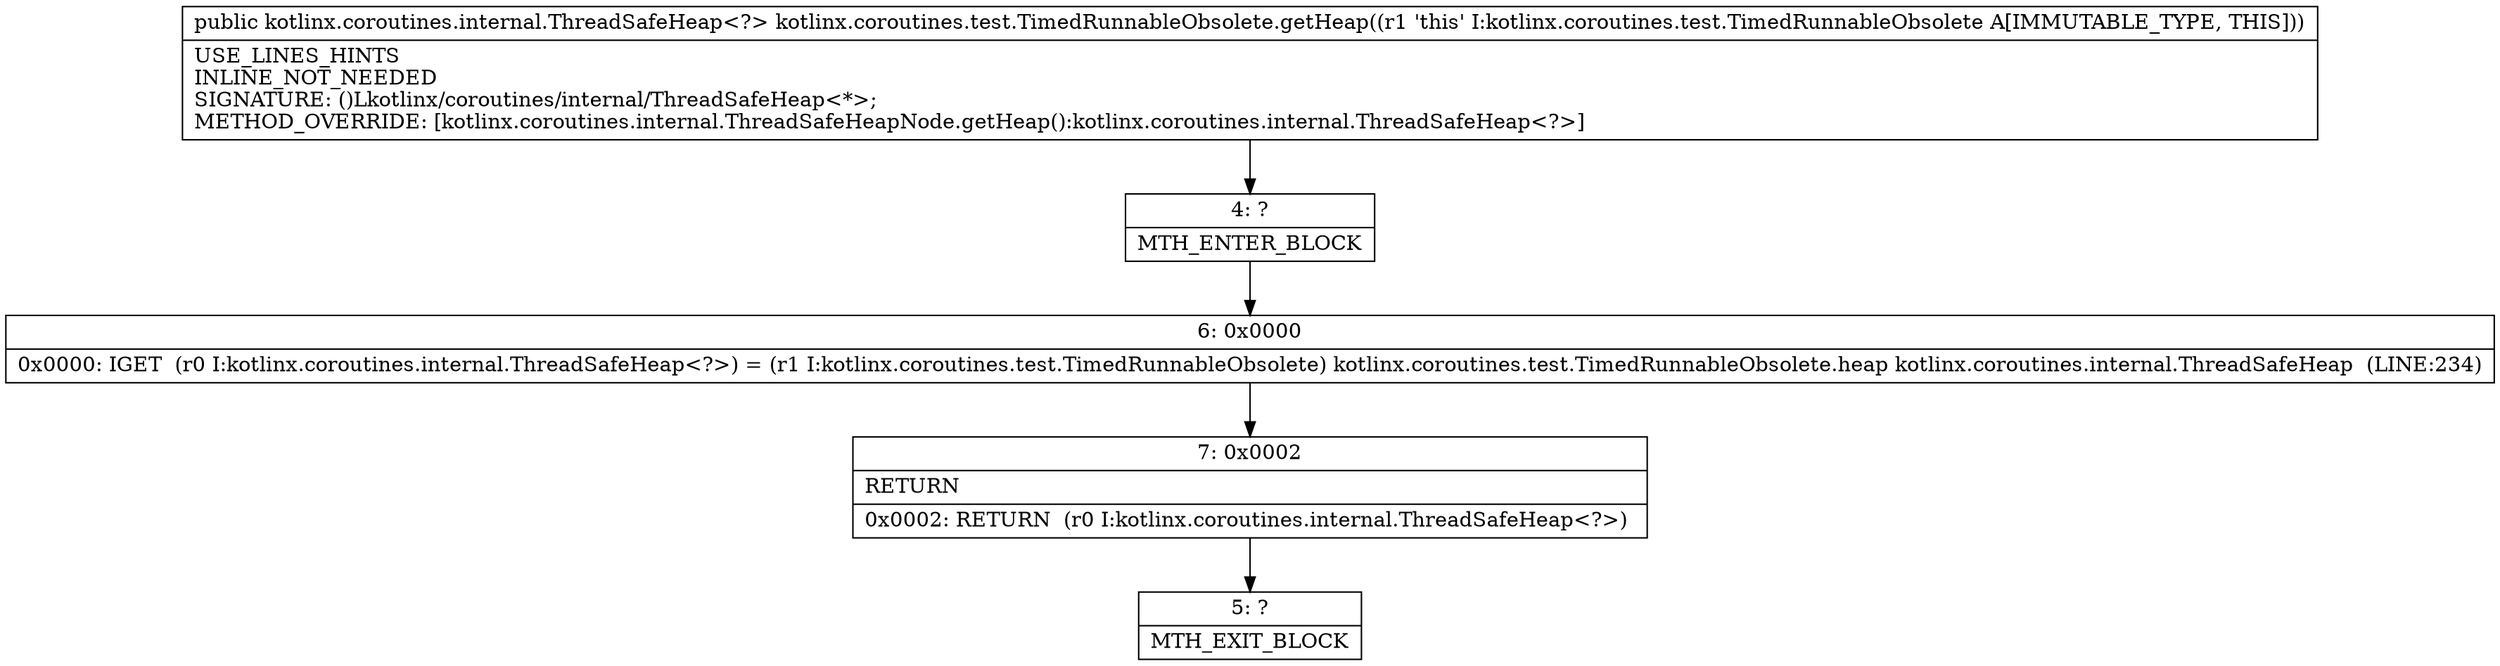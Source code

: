 digraph "CFG forkotlinx.coroutines.test.TimedRunnableObsolete.getHeap()Lkotlinx\/coroutines\/internal\/ThreadSafeHeap;" {
Node_4 [shape=record,label="{4\:\ ?|MTH_ENTER_BLOCK\l}"];
Node_6 [shape=record,label="{6\:\ 0x0000|0x0000: IGET  (r0 I:kotlinx.coroutines.internal.ThreadSafeHeap\<?\>) = (r1 I:kotlinx.coroutines.test.TimedRunnableObsolete) kotlinx.coroutines.test.TimedRunnableObsolete.heap kotlinx.coroutines.internal.ThreadSafeHeap  (LINE:234)\l}"];
Node_7 [shape=record,label="{7\:\ 0x0002|RETURN\l|0x0002: RETURN  (r0 I:kotlinx.coroutines.internal.ThreadSafeHeap\<?\>) \l}"];
Node_5 [shape=record,label="{5\:\ ?|MTH_EXIT_BLOCK\l}"];
MethodNode[shape=record,label="{public kotlinx.coroutines.internal.ThreadSafeHeap\<?\> kotlinx.coroutines.test.TimedRunnableObsolete.getHeap((r1 'this' I:kotlinx.coroutines.test.TimedRunnableObsolete A[IMMUTABLE_TYPE, THIS]))  | USE_LINES_HINTS\lINLINE_NOT_NEEDED\lSIGNATURE: ()Lkotlinx\/coroutines\/internal\/ThreadSafeHeap\<*\>;\lMETHOD_OVERRIDE: [kotlinx.coroutines.internal.ThreadSafeHeapNode.getHeap():kotlinx.coroutines.internal.ThreadSafeHeap\<?\>]\l}"];
MethodNode -> Node_4;Node_4 -> Node_6;
Node_6 -> Node_7;
Node_7 -> Node_5;
}

